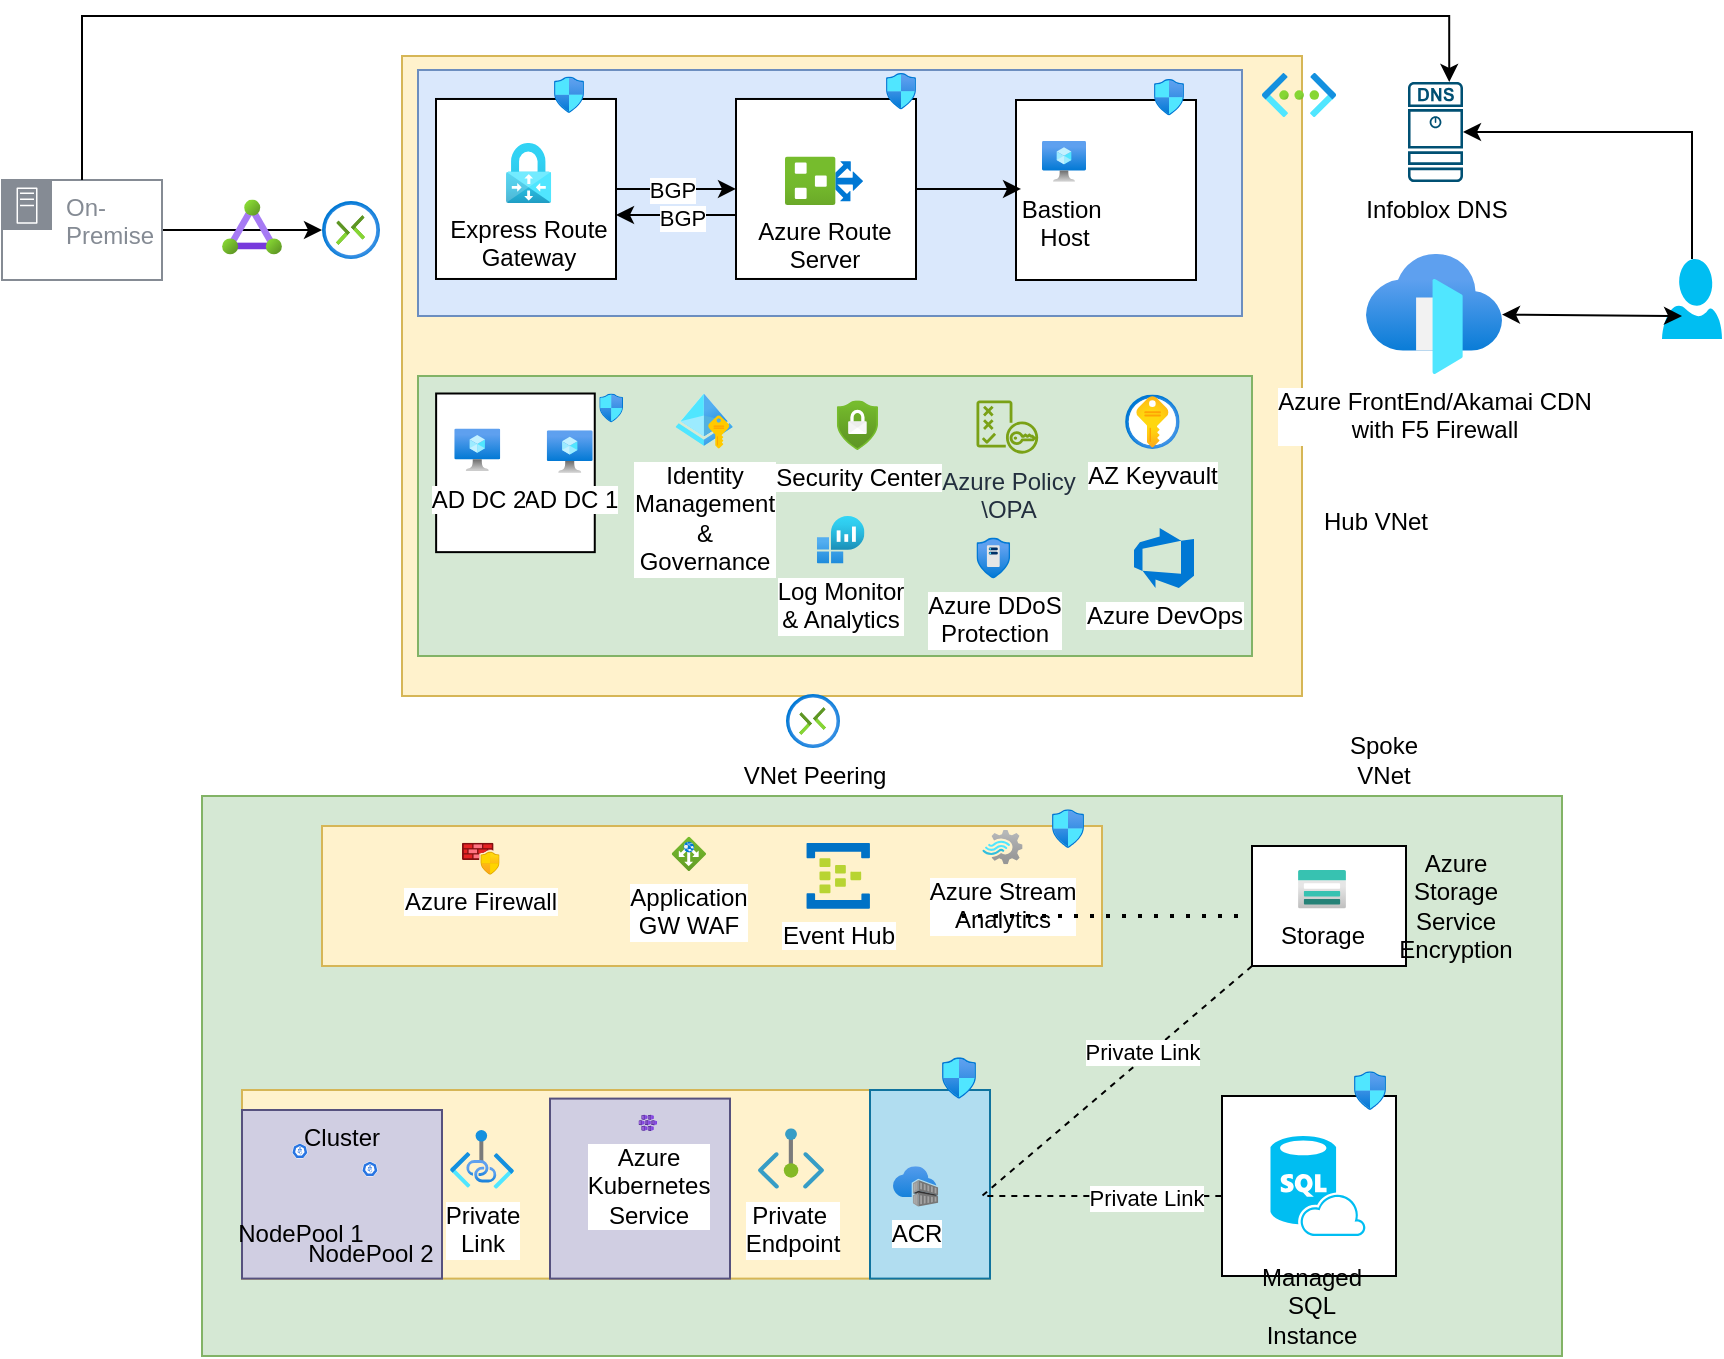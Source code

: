 <mxfile version="22.0.3" type="device">
  <diagram name="Page-1" id="zGlr0RTKb629FjIPlGRO">
    <mxGraphModel dx="1241" dy="1921" grid="1" gridSize="10" guides="1" tooltips="1" connect="1" arrows="1" fold="1" page="1" pageScale="1" pageWidth="827" pageHeight="1169" math="0" shadow="0">
      <root>
        <mxCell id="0" />
        <mxCell id="1" parent="0" />
        <mxCell id="ziH2cdrSjo1CZxccnFwo-3" value="" style="edgeStyle=orthogonalEdgeStyle;rounded=0;orthogonalLoop=1;jettySize=auto;html=1;" edge="1" parent="1" source="cVR3uEt-EZ33RAr1sMwK-1" target="cVR3uEt-EZ33RAr1sMwK-25">
          <mxGeometry relative="1" as="geometry" />
        </mxCell>
        <mxCell id="cVR3uEt-EZ33RAr1sMwK-1" value="On-Premise" style="sketch=0;outlineConnect=0;gradientColor=none;html=1;whiteSpace=wrap;fontSize=12;fontStyle=0;shape=mxgraph.aws4.group;grIcon=mxgraph.aws4.group_on_premise;strokeColor=#858B94;fillColor=none;verticalAlign=top;align=left;spacingLeft=30;fontColor=#858B94;dashed=0;" parent="1" vertex="1">
          <mxGeometry x="20" y="82" width="80" height="50" as="geometry" />
        </mxCell>
        <mxCell id="cVR3uEt-EZ33RAr1sMwK-2" value="" style="rounded=0;whiteSpace=wrap;html=1;fillColor=#fff2cc;strokeColor=#d6b656;" parent="1" vertex="1">
          <mxGeometry x="220" y="20" width="450" height="320" as="geometry" />
        </mxCell>
        <mxCell id="cVR3uEt-EZ33RAr1sMwK-3" value="" style="image;aspect=fixed;html=1;points=[];align=center;fontSize=12;image=img/lib/azure2/networking/Virtual_Networks.svg;" parent="1" vertex="1">
          <mxGeometry x="650" y="28.49" width="37" height="22.09" as="geometry" />
        </mxCell>
        <mxCell id="cVR3uEt-EZ33RAr1sMwK-23" value="" style="image;aspect=fixed;html=1;points=[];align=center;fontSize=12;image=img/lib/azure2/networking/ExpressRoute_Circuits.svg;" parent="1" vertex="1">
          <mxGeometry x="130" y="91.79" width="30" height="27.43" as="geometry" />
        </mxCell>
        <mxCell id="cVR3uEt-EZ33RAr1sMwK-25" value="" style="image;aspect=fixed;html=1;points=[];align=center;fontSize=12;image=img/lib/azure2/networking/Connections.svg;" parent="1" vertex="1">
          <mxGeometry x="180" y="92.5" width="29" height="29" as="geometry" />
        </mxCell>
        <mxCell id="cVR3uEt-EZ33RAr1sMwK-38" value="" style="rounded=0;whiteSpace=wrap;html=1;fillColor=#dae8fc;strokeColor=#6c8ebf;" parent="1" vertex="1">
          <mxGeometry x="228" y="27" width="412" height="123" as="geometry" />
        </mxCell>
        <mxCell id="cVR3uEt-EZ33RAr1sMwK-39" value="" style="group;movable=1;resizable=1;rotatable=1;deletable=1;editable=1;locked=0;connectable=1;" parent="1" vertex="1" connectable="0">
          <mxGeometry x="233" y="28.49" width="384" height="103.51" as="geometry" />
        </mxCell>
        <mxCell id="cVR3uEt-EZ33RAr1sMwK-4" value="" style="whiteSpace=wrap;html=1;aspect=fixed;movable=1;resizable=1;rotatable=1;deletable=1;editable=1;locked=0;connectable=1;" parent="cVR3uEt-EZ33RAr1sMwK-39" vertex="1">
          <mxGeometry x="4" y="13.0" width="90" height="90" as="geometry" />
        </mxCell>
        <mxCell id="cVR3uEt-EZ33RAr1sMwK-29" style="edgeStyle=orthogonalEdgeStyle;rounded=0;orthogonalLoop=1;jettySize=auto;html=1;movable=1;resizable=1;rotatable=1;deletable=1;editable=1;locked=0;connectable=1;" parent="cVR3uEt-EZ33RAr1sMwK-39" edge="1">
          <mxGeometry relative="1" as="geometry">
            <mxPoint x="94" y="71" as="targetPoint" />
            <mxPoint x="154" y="71" as="sourcePoint" />
          </mxGeometry>
        </mxCell>
        <mxCell id="cVR3uEt-EZ33RAr1sMwK-30" value="BGP" style="edgeLabel;html=1;align=center;verticalAlign=middle;resizable=1;points=[];movable=1;rotatable=1;deletable=1;editable=1;locked=0;connectable=1;" parent="cVR3uEt-EZ33RAr1sMwK-29" vertex="1" connectable="0">
          <mxGeometry x="-0.1" y="1" relative="1" as="geometry">
            <mxPoint as="offset" />
          </mxGeometry>
        </mxCell>
        <mxCell id="cVR3uEt-EZ33RAr1sMwK-5" value="" style="whiteSpace=wrap;html=1;aspect=fixed;movable=1;resizable=1;rotatable=1;deletable=1;editable=1;locked=0;connectable=1;" parent="cVR3uEt-EZ33RAr1sMwK-39" vertex="1">
          <mxGeometry x="154" y="13.0" width="90" height="90" as="geometry" />
        </mxCell>
        <mxCell id="cVR3uEt-EZ33RAr1sMwK-28" style="edgeStyle=orthogonalEdgeStyle;rounded=0;orthogonalLoop=1;jettySize=auto;html=1;movable=1;resizable=1;rotatable=1;deletable=1;editable=1;locked=0;connectable=1;" parent="cVR3uEt-EZ33RAr1sMwK-39" source="cVR3uEt-EZ33RAr1sMwK-4" target="cVR3uEt-EZ33RAr1sMwK-5" edge="1">
          <mxGeometry relative="1" as="geometry" />
        </mxCell>
        <mxCell id="cVR3uEt-EZ33RAr1sMwK-31" value="BGP" style="edgeLabel;html=1;align=center;verticalAlign=middle;resizable=1;points=[];movable=1;rotatable=1;deletable=1;editable=1;locked=0;connectable=1;" parent="cVR3uEt-EZ33RAr1sMwK-28" vertex="1" connectable="0">
          <mxGeometry x="-0.067" relative="1" as="geometry">
            <mxPoint as="offset" />
          </mxGeometry>
        </mxCell>
        <mxCell id="cVR3uEt-EZ33RAr1sMwK-6" value="" style="whiteSpace=wrap;html=1;aspect=fixed;movable=1;resizable=1;rotatable=1;deletable=1;editable=1;locked=0;connectable=1;" parent="cVR3uEt-EZ33RAr1sMwK-39" vertex="1">
          <mxGeometry x="294" y="13.51" width="90" height="90" as="geometry" />
        </mxCell>
        <mxCell id="cVR3uEt-EZ33RAr1sMwK-20" value="" style="image;aspect=fixed;html=1;points=[];align=center;fontSize=12;image=img/lib/azure2/networking/Network_Security_Groups.svg;movable=1;resizable=1;rotatable=1;deletable=1;editable=1;locked=0;connectable=1;" parent="cVR3uEt-EZ33RAr1sMwK-39" vertex="1">
          <mxGeometry x="63" y="1.79" width="15" height="18.21" as="geometry" />
        </mxCell>
        <mxCell id="cVR3uEt-EZ33RAr1sMwK-21" value="" style="image;aspect=fixed;html=1;points=[];align=center;fontSize=12;image=img/lib/azure2/networking/Network_Security_Groups.svg;movable=1;resizable=1;rotatable=1;deletable=1;editable=1;locked=0;connectable=1;" parent="cVR3uEt-EZ33RAr1sMwK-39" vertex="1">
          <mxGeometry x="229" width="15" height="18.21" as="geometry" />
        </mxCell>
        <mxCell id="cVR3uEt-EZ33RAr1sMwK-22" value="" style="image;aspect=fixed;html=1;points=[];align=center;fontSize=12;image=img/lib/azure2/networking/Network_Security_Groups.svg;movable=1;resizable=1;rotatable=1;deletable=1;editable=1;locked=0;connectable=1;" parent="cVR3uEt-EZ33RAr1sMwK-39" vertex="1">
          <mxGeometry x="363" y="3.0" width="15" height="18.21" as="geometry" />
        </mxCell>
        <mxCell id="cVR3uEt-EZ33RAr1sMwK-24" value="Express Route &lt;br&gt;Gateway" style="image;aspect=fixed;html=1;points=[];align=center;fontSize=12;image=img/lib/azure2/networking/Virtual_Network_Gateways.svg;movable=1;resizable=1;rotatable=1;deletable=1;editable=1;locked=0;connectable=1;" parent="cVR3uEt-EZ33RAr1sMwK-39" vertex="1">
          <mxGeometry x="39" y="35.0" width="22.61" height="30" as="geometry" />
        </mxCell>
        <mxCell id="cVR3uEt-EZ33RAr1sMwK-26" value="Azure Route&lt;br&gt;Server" style="image;aspect=fixed;html=1;points=[];align=center;fontSize=12;image=img/lib/azure2/networking/Route_Filters.svg;movable=1;resizable=1;rotatable=1;deletable=1;editable=1;locked=0;connectable=1;" parent="cVR3uEt-EZ33RAr1sMwK-39" vertex="1">
          <mxGeometry x="178.5" y="41.79" width="39" height="24.17" as="geometry" />
        </mxCell>
        <mxCell id="cVR3uEt-EZ33RAr1sMwK-32" value="Bastion&amp;nbsp;&lt;br&gt;Host" style="image;aspect=fixed;html=1;points=[];align=center;fontSize=12;image=img/lib/azure2/compute/Virtual_Machine.svg;movable=1;resizable=1;rotatable=1;deletable=1;editable=1;locked=0;connectable=1;" parent="cVR3uEt-EZ33RAr1sMwK-39" vertex="1">
          <mxGeometry x="307" y="34.0" width="22" height="20.4" as="geometry" />
        </mxCell>
        <mxCell id="cVR3uEt-EZ33RAr1sMwK-37" style="edgeStyle=orthogonalEdgeStyle;rounded=0;orthogonalLoop=1;jettySize=auto;html=1;entryX=-0.477;entryY=1.176;entryDx=0;entryDy=0;entryPerimeter=0;movable=1;resizable=1;rotatable=1;deletable=1;editable=1;locked=0;connectable=1;" parent="cVR3uEt-EZ33RAr1sMwK-39" source="cVR3uEt-EZ33RAr1sMwK-5" target="cVR3uEt-EZ33RAr1sMwK-32" edge="1">
          <mxGeometry relative="1" as="geometry" />
        </mxCell>
        <mxCell id="cVR3uEt-EZ33RAr1sMwK-76" value="" style="group;fillColor=#d5e8d4;strokeColor=#82b366;" parent="1" vertex="1" connectable="0">
          <mxGeometry x="228" y="180" width="417" height="140" as="geometry" />
        </mxCell>
        <mxCell id="cVR3uEt-EZ33RAr1sMwK-8" value="" style="whiteSpace=wrap;html=1;aspect=fixed;" parent="cVR3uEt-EZ33RAr1sMwK-76" vertex="1">
          <mxGeometry x="9.065" y="8.75" width="79.321" height="79.321" as="geometry" />
        </mxCell>
        <mxCell id="cVR3uEt-EZ33RAr1sMwK-35" value="AD DC 1" style="image;aspect=fixed;html=1;points=[];align=center;fontSize=12;image=img/lib/azure2/compute/Virtual_Machine.svg;" parent="cVR3uEt-EZ33RAr1sMwK-76" vertex="1">
          <mxGeometry x="64.363" y="27.125" width="23.003" height="21.337" as="geometry" />
        </mxCell>
        <mxCell id="cVR3uEt-EZ33RAr1sMwK-36" value="AD DC 2" style="image;aspect=fixed;html=1;points=[];align=center;fontSize=12;image=img/lib/azure2/compute/Virtual_Machine.svg;" parent="cVR3uEt-EZ33RAr1sMwK-76" vertex="1">
          <mxGeometry x="18.13" y="26.25" width="23.003" height="21.337" as="geometry" />
        </mxCell>
        <mxCell id="cVR3uEt-EZ33RAr1sMwK-17" value="" style="image;aspect=fixed;html=1;points=[];align=center;fontSize=12;image=img/lib/azure2/networking/Network_Security_Groups.svg;" parent="cVR3uEt-EZ33RAr1sMwK-76" vertex="1">
          <mxGeometry x="90.652" y="8.75" width="11.898" height="14.444" as="geometry" />
        </mxCell>
        <mxCell id="cVR3uEt-EZ33RAr1sMwK-47" value="Identity &lt;br&gt;Management&lt;br&gt;&amp;amp;&lt;br&gt;Governance" style="image;aspect=fixed;html=1;points=[];align=center;fontSize=12;image=img/lib/azure2/identity/Managed_Identities.svg;" parent="cVR3uEt-EZ33RAr1sMwK-76" vertex="1">
          <mxGeometry x="128.726" y="8.584" width="28.674" height="27.834" as="geometry" />
        </mxCell>
        <mxCell id="cVR3uEt-EZ33RAr1sMwK-70" value="Security Center" style="image;aspect=fixed;html=1;points=[];align=center;fontSize=12;image=img/lib/azure2/security/Security_Center.svg;" parent="cVR3uEt-EZ33RAr1sMwK-76" vertex="1">
          <mxGeometry x="209.407" y="12.084" width="20.623" height="25.042" as="geometry" />
        </mxCell>
        <mxCell id="cVR3uEt-EZ33RAr1sMwK-71" value="Log Monitor &lt;br&gt;&amp;amp; Analytics" style="image;aspect=fixed;html=1;points=[];align=center;fontSize=12;image=img/lib/azure2/analytics/Log_Analytics_Workspaces.svg;" parent="cVR3uEt-EZ33RAr1sMwK-76" vertex="1">
          <mxGeometry x="199.435" y="70" width="23.796" height="23.796" as="geometry" />
        </mxCell>
        <mxCell id="cVR3uEt-EZ33RAr1sMwK-72" value="Azure Policy&lt;br&gt;\OPA" style="sketch=0;outlineConnect=0;fontColor=#232F3E;gradientColor=none;fillColor=#7AA116;strokeColor=none;dashed=0;verticalLabelPosition=bottom;verticalAlign=top;align=center;html=1;fontSize=12;fontStyle=0;aspect=fixed;pointerEvents=1;shape=mxgraph.aws4.policy;" parent="cVR3uEt-EZ33RAr1sMwK-76" vertex="1">
          <mxGeometry x="279.209" y="12.25" width="30.935" height="26.572" as="geometry" />
        </mxCell>
        <mxCell id="cVR3uEt-EZ33RAr1sMwK-75" value="AZ Keyvault" style="image;aspect=fixed;html=1;points=[];align=center;fontSize=12;image=img/lib/azure2/security/Key_Vaults.svg;" parent="cVR3uEt-EZ33RAr1sMwK-76" vertex="1">
          <mxGeometry x="353.543" y="9.188" width="27.286" height="27.286" as="geometry" />
        </mxCell>
        <mxCell id="cVR3uEt-EZ33RAr1sMwK-88" value="Azure DevOps" style="image;sketch=0;aspect=fixed;html=1;points=[];align=center;fontSize=12;image=img/lib/mscae/Azure_DevOps.svg;" parent="cVR3uEt-EZ33RAr1sMwK-76" vertex="1">
          <mxGeometry x="358" y="76" width="30" height="30" as="geometry" />
        </mxCell>
        <mxCell id="cVR3uEt-EZ33RAr1sMwK-87" value="Azure DDoS&lt;br&gt;Protection" style="image;aspect=fixed;html=1;points=[];align=center;fontSize=12;image=img/lib/azure2/networking/DDoS_Protection_Plans.svg;fillColor=#fff2cc;strokeColor=#d6b656;" parent="cVR3uEt-EZ33RAr1sMwK-76" vertex="1">
          <mxGeometry x="279.213" y="80.75" width="16.88" height="20.5" as="geometry" />
        </mxCell>
        <mxCell id="cVR3uEt-EZ33RAr1sMwK-42" value="" style="rounded=0;whiteSpace=wrap;html=1;fillColor=#d5e8d4;strokeColor=#82b366;" parent="1" vertex="1">
          <mxGeometry x="120" y="390" width="680" height="280" as="geometry" />
        </mxCell>
        <mxCell id="cVR3uEt-EZ33RAr1sMwK-77" value="" style="verticalLabelPosition=bottom;html=1;verticalAlign=top;align=center;strokeColor=none;fillColor=#00BEF2;shape=mxgraph.azure.user;" parent="1" vertex="1">
          <mxGeometry x="850" y="121.5" width="30" height="40" as="geometry" />
        </mxCell>
        <mxCell id="cVR3uEt-EZ33RAr1sMwK-81" value="VNet Peering" style="image;aspect=fixed;html=1;points=[];align=center;fontSize=12;image=img/lib/azure2/networking/Connections.svg;" parent="1" vertex="1">
          <mxGeometry x="412" y="339" width="27" height="27" as="geometry" />
        </mxCell>
        <mxCell id="cVR3uEt-EZ33RAr1sMwK-90" value="" style="group;fillColor=#fff2cc;strokeColor=#d6b656;" parent="1" vertex="1" connectable="0">
          <mxGeometry x="180" y="405" width="390" height="70" as="geometry" />
        </mxCell>
        <mxCell id="cVR3uEt-EZ33RAr1sMwK-83" value="Application &lt;br&gt;GW WAF" style="image;aspect=fixed;html=1;points=[];align=center;fontSize=12;image=img/lib/azure2/networking/Application_Gateways.svg;fillColor=#fff2cc;strokeColor=#d6b656;" parent="cVR3uEt-EZ33RAr1sMwK-90" vertex="1">
          <mxGeometry x="174.864" y="5.333" width="17.163" height="17.163" as="geometry" />
        </mxCell>
        <mxCell id="cVR3uEt-EZ33RAr1sMwK-89" value="Azure Stream &lt;br&gt;Analytics" style="image;aspect=fixed;html=1;points=[];align=center;fontSize=12;image=img/lib/azure2/iot/Stream_Analytics_Jobs.svg;fillColor=#fff2cc;strokeColor=#d6b656;" parent="cVR3uEt-EZ33RAr1sMwK-90" vertex="1">
          <mxGeometry x="330.168" y="2" width="20.122" height="17.163" as="geometry" />
        </mxCell>
        <mxCell id="cVR3uEt-EZ33RAr1sMwK-69" value="Azure Firewall" style="image;aspect=fixed;html=1;points=[];align=center;fontSize=12;image=img/lib/azure2/networking/Azure_Firewall_Manager.svg;fillColor=#fff2cc;strokeColor=#d6b656;" parent="cVR3uEt-EZ33RAr1sMwK-90" vertex="1">
          <mxGeometry x="70.005" y="8.326" width="18.777" height="16.097" as="geometry" />
        </mxCell>
        <mxCell id="BX5Y87A4hv3dmAoB94N6-16" value="Event Hub" style="image;sketch=0;aspect=fixed;html=1;points=[];align=center;fontSize=12;image=img/lib/mscae/Event_Hubs.svg;" parent="cVR3uEt-EZ33RAr1sMwK-90" vertex="1">
          <mxGeometry x="242.163" y="8.33" width="31.814" height="33.137" as="geometry" />
        </mxCell>
        <mxCell id="BX5Y87A4hv3dmAoB94N6-6" value="" style="group;fillColor=#fff2cc;strokeColor=#d6b656;" parent="1" vertex="1" connectable="0">
          <mxGeometry x="140" y="537" width="374" height="94.3" as="geometry" />
        </mxCell>
        <mxCell id="cVR3uEt-EZ33RAr1sMwK-96" value="" style="group;fillColor=#d0cee2;strokeColor=#56517e;" parent="BX5Y87A4hv3dmAoB94N6-6" vertex="1" connectable="0">
          <mxGeometry x="154" y="4.3" width="90" height="90" as="geometry" />
        </mxCell>
        <mxCell id="cVR3uEt-EZ33RAr1sMwK-91" value="Azure &lt;br&gt;Kubernetes&lt;br&gt;Service" style="image;aspect=fixed;html=1;points=[];align=center;fontSize=12;image=img/lib/azure2/compute/Kubernetes_Services.svg;" parent="cVR3uEt-EZ33RAr1sMwK-96" vertex="1">
          <mxGeometry x="44.307" y="8" width="9.257" height="8.167" as="geometry" />
        </mxCell>
        <mxCell id="cVR3uEt-EZ33RAr1sMwK-102" value="" style="group;fillColor=#b1ddf0;strokeColor=#10739e;" parent="BX5Y87A4hv3dmAoB94N6-6" vertex="1" connectable="0">
          <mxGeometry x="314" width="60" height="94.3" as="geometry" />
        </mxCell>
        <mxCell id="cVR3uEt-EZ33RAr1sMwK-99" value="ACR" style="image;aspect=fixed;html=1;points=[];align=center;fontSize=12;image=img/lib/azure2/containers/Container_Registries.svg;imageBackground=none;" parent="cVR3uEt-EZ33RAr1sMwK-102" vertex="1">
          <mxGeometry x="11.5" y="38.063" width="22.618" height="20.289" as="geometry" />
        </mxCell>
        <mxCell id="BX5Y87A4hv3dmAoB94N6-1" value="Private&amp;nbsp;&lt;br&gt;Endpoint" style="image;aspect=fixed;html=1;points=[];align=center;fontSize=12;image=img/lib/azure2/networking/Private_Endpoint.svg;" parent="BX5Y87A4hv3dmAoB94N6-6" vertex="1">
          <mxGeometry x="258" y="19.09" width="33" height="30.25" as="geometry" />
        </mxCell>
        <mxCell id="BX5Y87A4hv3dmAoB94N6-4" value="Private&lt;br&gt;Link" style="image;aspect=fixed;html=1;points=[];align=center;fontSize=12;image=img/lib/azure2/networking/Private_Link.svg;" parent="BX5Y87A4hv3dmAoB94N6-6" vertex="1">
          <mxGeometry x="104" y="20" width="32" height="29.34" as="geometry" />
        </mxCell>
        <mxCell id="cVR3uEt-EZ33RAr1sMwK-95" value="Cluster" style="group;fillColor=#d0cee2;strokeColor=#56517e;" parent="BX5Y87A4hv3dmAoB94N6-6" vertex="1" connectable="0">
          <mxGeometry y="10" width="100" height="84.3" as="geometry" />
        </mxCell>
        <mxCell id="cVR3uEt-EZ33RAr1sMwK-92" value="NodePool 2" style="sketch=0;html=1;dashed=0;whitespace=wrap;fillColor=#2875E2;strokeColor=#ffffff;points=[[0.005,0.63,0],[0.1,0.2,0],[0.9,0.2,0],[0.5,0,0],[0.995,0.63,0],[0.72,0.99,0],[0.5,1,0],[0.28,0.99,0]];verticalLabelPosition=bottom;align=center;verticalAlign=top;shape=mxgraph.kubernetes.icon;prIcon=node" parent="cVR3uEt-EZ33RAr1sMwK-95" vertex="1">
          <mxGeometry x="60.004" y="1.337" width="7.9" height="56.2" as="geometry" />
        </mxCell>
        <mxCell id="cVR3uEt-EZ33RAr1sMwK-93" value="NodePool 1" style="sketch=0;html=1;dashed=0;whitespace=wrap;fillColor=#2875E2;strokeColor=#ffffff;points=[[0.005,0.63,0],[0.1,0.2,0],[0.9,0.2,0],[0.5,0,0],[0.995,0.63,0],[0.72,0.99,0],[0.5,1,0],[0.28,0.99,0]];verticalLabelPosition=bottom;align=center;verticalAlign=top;shape=mxgraph.kubernetes.icon;prIcon=node" parent="cVR3uEt-EZ33RAr1sMwK-95" vertex="1">
          <mxGeometry x="25.002" y="-6.63" width="7.862" height="54.139" as="geometry" />
        </mxCell>
        <mxCell id="BX5Y87A4hv3dmAoB94N6-7" value="" style="rounded=0;whiteSpace=wrap;html=1;" parent="1" vertex="1">
          <mxGeometry x="645" y="415" width="77" height="60" as="geometry" />
        </mxCell>
        <mxCell id="cVR3uEt-EZ33RAr1sMwK-106" value="Storage" style="image;aspect=fixed;html=1;points=[];align=center;fontSize=12;image=img/lib/azure2/storage/Storage_Accounts.svg;" parent="1" vertex="1">
          <mxGeometry x="667.993" y="427" width="24.008" height="19.206" as="geometry" />
        </mxCell>
        <mxCell id="BX5Y87A4hv3dmAoB94N6-10" value="" style="rounded=0;whiteSpace=wrap;html=1;" parent="1" vertex="1">
          <mxGeometry x="630" y="540" width="87" height="90" as="geometry" />
        </mxCell>
        <mxCell id="BX5Y87A4hv3dmAoB94N6-11" value="" style="group" parent="1" vertex="1" connectable="0">
          <mxGeometry x="634" y="540" width="87" height="90" as="geometry" />
        </mxCell>
        <mxCell id="BX5Y87A4hv3dmAoB94N6-9" value="" style="verticalLabelPosition=bottom;html=1;verticalAlign=top;align=center;strokeColor=none;fillColor=#00BEF2;shape=mxgraph.azure.sql_database_sql_azure;" parent="BX5Y87A4hv3dmAoB94N6-11" vertex="1">
          <mxGeometry x="20.25" y="20" width="47.5" height="50" as="geometry" />
        </mxCell>
        <mxCell id="BX5Y87A4hv3dmAoB94N6-20" value="" style="image;aspect=fixed;html=1;points=[];align=center;fontSize=12;image=img/lib/azure2/networking/Network_Security_Groups.svg;" parent="BX5Y87A4hv3dmAoB94N6-11" vertex="1">
          <mxGeometry x="62" y="-12.43" width="16" height="19.43" as="geometry" />
        </mxCell>
        <mxCell id="BX5Y87A4hv3dmAoB94N6-13" value="" style="endArrow=none;dashed=1;html=1;rounded=0;exitX=0;exitY=1;exitDx=0;exitDy=0;" parent="1" source="BX5Y87A4hv3dmAoB94N6-7" edge="1">
          <mxGeometry width="50" height="50" relative="1" as="geometry">
            <mxPoint x="620" y="710" as="sourcePoint" />
            <mxPoint x="630" y="590" as="targetPoint" />
            <Array as="points">
              <mxPoint x="510" y="590" />
            </Array>
          </mxGeometry>
        </mxCell>
        <mxCell id="ziH2cdrSjo1CZxccnFwo-8" value="Private Link" style="edgeLabel;html=1;align=center;verticalAlign=middle;resizable=0;points=[];" vertex="1" connectable="0" parent="BX5Y87A4hv3dmAoB94N6-13">
          <mxGeometry x="-0.526" y="-4" relative="1" as="geometry">
            <mxPoint x="1" as="offset" />
          </mxGeometry>
        </mxCell>
        <mxCell id="ziH2cdrSjo1CZxccnFwo-9" value="Private Link" style="edgeLabel;html=1;align=center;verticalAlign=middle;resizable=0;points=[];" vertex="1" connectable="0" parent="BX5Y87A4hv3dmAoB94N6-13">
          <mxGeometry x="0.744" y="-1" relative="1" as="geometry">
            <mxPoint as="offset" />
          </mxGeometry>
        </mxCell>
        <mxCell id="BX5Y87A4hv3dmAoB94N6-15" value="" style="endArrow=none;dashed=1;html=1;dashPattern=1 3;strokeWidth=2;rounded=0;" parent="1" edge="1">
          <mxGeometry width="50" height="50" relative="1" as="geometry">
            <mxPoint x="500" y="450" as="sourcePoint" />
            <mxPoint x="640" y="450" as="targetPoint" />
          </mxGeometry>
        </mxCell>
        <mxCell id="BX5Y87A4hv3dmAoB94N6-18" value="" style="image;aspect=fixed;html=1;points=[];align=center;fontSize=12;image=img/lib/azure2/networking/Network_Security_Groups.svg;" parent="1" vertex="1">
          <mxGeometry x="545" y="396.57" width="16" height="19.43" as="geometry" />
        </mxCell>
        <mxCell id="BX5Y87A4hv3dmAoB94N6-19" value="" style="image;aspect=fixed;html=1;points=[];align=center;fontSize=12;image=img/lib/azure2/networking/Network_Security_Groups.svg;" parent="1" vertex="1">
          <mxGeometry x="490" y="520.68" width="17" height="20.64" as="geometry" />
        </mxCell>
        <mxCell id="jwHy5tjF3NSOrBUuUuDb-1" value="Azure Storage Service&lt;br&gt;Encryption" style="text;html=1;strokeColor=none;fillColor=none;align=center;verticalAlign=middle;whiteSpace=wrap;rounded=0;" parent="1" vertex="1">
          <mxGeometry x="717" y="430" width="60" height="30" as="geometry" />
        </mxCell>
        <mxCell id="jwHy5tjF3NSOrBUuUuDb-2" value="Azure FrontEnd/Akamai CDN&lt;br&gt;with F5 Firewall" style="image;aspect=fixed;html=1;points=[];align=center;fontSize=12;image=img/lib/azure2/networking/Front_Doors.svg;" parent="1" vertex="1">
          <mxGeometry x="702" y="119" width="68" height="60" as="geometry" />
        </mxCell>
        <mxCell id="jwHy5tjF3NSOrBUuUuDb-4" value="Infoblox DNS" style="sketch=0;points=[[0.015,0.015,0],[0.985,0.015,0],[0.985,0.985,0],[0.015,0.985,0],[0.25,0,0],[0.5,0,0],[0.75,0,0],[1,0.25,0],[1,0.5,0],[1,0.75,0],[0.75,1,0],[0.5,1,0],[0.25,1,0],[0,0.75,0],[0,0.5,0],[0,0.25,0]];verticalLabelPosition=bottom;html=1;verticalAlign=top;aspect=fixed;align=center;pointerEvents=1;shape=mxgraph.cisco19.dns_server;fillColor=#005073;strokeColor=none;" parent="1" vertex="1">
          <mxGeometry x="723" y="33" width="27.5" height="50" as="geometry" />
        </mxCell>
        <mxCell id="jwHy5tjF3NSOrBUuUuDb-7" value="Hub VNet" style="text;html=1;strokeColor=none;fillColor=none;align=center;verticalAlign=middle;whiteSpace=wrap;rounded=0;" parent="1" vertex="1">
          <mxGeometry x="677.12" y="238" width="60" height="30" as="geometry" />
        </mxCell>
        <mxCell id="jwHy5tjF3NSOrBUuUuDb-8" value="Spoke VNet" style="text;html=1;strokeColor=none;fillColor=none;align=center;verticalAlign=middle;whiteSpace=wrap;rounded=0;" parent="1" vertex="1">
          <mxGeometry x="681.12" y="357" width="60" height="30" as="geometry" />
        </mxCell>
        <mxCell id="ziH2cdrSjo1CZxccnFwo-1" style="edgeStyle=orthogonalEdgeStyle;rounded=0;orthogonalLoop=1;jettySize=auto;html=1;entryX=0.75;entryY=0;entryDx=0;entryDy=0;entryPerimeter=0;" edge="1" parent="1" source="cVR3uEt-EZ33RAr1sMwK-1" target="jwHy5tjF3NSOrBUuUuDb-4">
          <mxGeometry relative="1" as="geometry">
            <Array as="points">
              <mxPoint x="60" />
              <mxPoint x="744" />
            </Array>
          </mxGeometry>
        </mxCell>
        <mxCell id="ziH2cdrSjo1CZxccnFwo-5" value="" style="endArrow=classic;startArrow=classic;html=1;rounded=0;" edge="1" parent="1" source="jwHy5tjF3NSOrBUuUuDb-2">
          <mxGeometry width="50" height="50" relative="1" as="geometry">
            <mxPoint x="810" y="200" as="sourcePoint" />
            <mxPoint x="860" y="150" as="targetPoint" />
          </mxGeometry>
        </mxCell>
        <mxCell id="ziH2cdrSjo1CZxccnFwo-6" style="edgeStyle=orthogonalEdgeStyle;rounded=0;orthogonalLoop=1;jettySize=auto;html=1;entryX=1;entryY=0.5;entryDx=0;entryDy=0;entryPerimeter=0;" edge="1" parent="1" source="cVR3uEt-EZ33RAr1sMwK-77" target="jwHy5tjF3NSOrBUuUuDb-4">
          <mxGeometry relative="1" as="geometry">
            <Array as="points">
              <mxPoint x="865" y="58" />
            </Array>
          </mxGeometry>
        </mxCell>
        <mxCell id="ziH2cdrSjo1CZxccnFwo-7" value="Managed SQL Instance" style="text;html=1;strokeColor=none;fillColor=none;align=center;verticalAlign=middle;whiteSpace=wrap;rounded=0;" vertex="1" parent="1">
          <mxGeometry x="645" y="630" width="60" height="30" as="geometry" />
        </mxCell>
      </root>
    </mxGraphModel>
  </diagram>
</mxfile>
